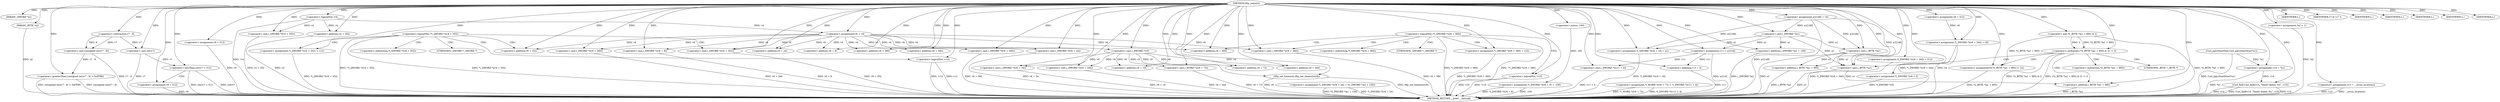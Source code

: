 digraph tftp_connect {  
"1000113" [label = "(METHOD,tftp_connect)" ]
"1000327" [label = "(METHOD_RETURN,__int64 __fastcall)" ]
"1000114" [label = "(PARAM,_QWORD *a1)" ]
"1000115" [label = "(PARAM,_BYTE *a2)" ]
"1000129" [label = "(<operator>.assignment,a1[148] = v4)" ]
"1000135" [label = "(<operator>.logicalNot,!v4)" ]
"1000137" [label = "(IDENTIFIER,L,)" ]
"1000138" [label = "(<operator>.assignment,v6 = v4)" ]
"1000142" [label = "(IDENTIFIER,v7,if ( v7 ))" ]
"1000145" [label = "(<operator>.greaterThan,(unsigned int)(v7 - 8) > 0xFFB0)" ]
"1000146" [label = "(<operator>.cast,(unsigned int)(v7 - 8))" ]
"1000148" [label = "(<operator>.subtraction,v7 - 8)" ]
"1000152" [label = "(IDENTIFIER,L,)" ]
"1000154" [label = "(<operator>.lessThan,(int)v7 < 512)" ]
"1000155" [label = "(<operator>.cast,(int)v7)" ]
"1000159" [label = "(<operator>.assignment,v9 = 512)" ]
"1000165" [label = "(<operator>.assignment,v8 = 512)" ]
"1000168" [label = "(<operator>.assignment,v9 = 512)" ]
"1000172" [label = "(<operator>.logicalNot,!*(_QWORD *)(v4 + 352))" ]
"1000174" [label = "(<operator>.cast,(_QWORD *)(v4 + 352))" ]
"1000176" [label = "(<operator>.addition,v4 + 352)" ]
"1000180" [label = "(<operator>.assignment,*(_QWORD *)(v6 + 352) = v12)" ]
"1000182" [label = "(<operator>.cast,(_QWORD *)(v6 + 352))" ]
"1000184" [label = "(<operator>.addition,v6 + 352)" ]
"1000189" [label = "(<operator>.logicalNot,!v12)" ]
"1000191" [label = "(IDENTIFIER,L,)" ]
"1000193" [label = "(<operator>.logicalNot,!*(_QWORD *)(v6 + 360))" ]
"1000195" [label = "(<operator>.cast,(_QWORD *)(v6 + 360))" ]
"1000197" [label = "(<operator>.addition,v6 + 360)" ]
"1000201" [label = "(<operator>.assignment,*(_QWORD *)(v6 + 360) = v10)" ]
"1000203" [label = "(<operator>.cast,(_QWORD *)(v6 + 360))" ]
"1000205" [label = "(<operator>.addition,v6 + 360)" ]
"1000210" [label = "(<operator>.logicalNot,!v10)" ]
"1000212" [label = "(IDENTIFIER,L,)" ]
"1000213" [label = "(<operator>.assignment,*(_DWORD *)(v6 + 24) = *((_DWORD *)a1 + 156))" ]
"1000215" [label = "(<operator>.cast,(_DWORD *)(v6 + 24))" ]
"1000217" [label = "(<operator>.addition,v6 + 24)" ]
"1000221" [label = "(<operator>.addition,(_DWORD *)a1 + 156)" ]
"1000222" [label = "(<operator>.cast,(_DWORD *)a1)" ]
"1000226" [label = "(<operator>.assignment,*(_DWORD *)(v6 + 8) = -100)" ]
"1000228" [label = "(<operator>.cast,(_DWORD *)(v6 + 8))" ]
"1000230" [label = "(<operator>.addition,v6 + 8)" ]
"1000233" [label = "(<operator>.minus,-100)" ]
"1000235" [label = "(<operator>.assignment,*(_DWORD *)(v6 + 340) = 512)" ]
"1000237" [label = "(<operator>.cast,(_DWORD *)(v6 + 340))" ]
"1000239" [label = "(<operator>.addition,v6 + 340)" ]
"1000243" [label = "(<operator>.assignment,v11 = a1[14])" ]
"1000248" [label = "(<operator>.assignment,*(_DWORD *)v6 = 0)" ]
"1000250" [label = "(<operator>.cast,(_DWORD *)v6)" ]
"1000254" [label = "(<operator>.assignment,*(_QWORD *)(v6 + 16) = a1)" ]
"1000256" [label = "(<operator>.cast,(_QWORD *)(v6 + 16))" ]
"1000258" [label = "(<operator>.addition,v6 + 16)" ]
"1000262" [label = "(<operator>.assignment,*(_WORD *)(v6 + 72) = *(_DWORD *)(v11 + 4))" ]
"1000264" [label = "(<operator>.cast,(_WORD *)(v6 + 72))" ]
"1000266" [label = "(<operator>.addition,v6 + 72)" ]
"1000270" [label = "(<operator>.cast,(_DWORD *)(v11 + 4))" ]
"1000272" [label = "(<operator>.addition,v11 + 4)" ]
"1000275" [label = "(<operator>.assignment,*(_DWORD *)(v6 + 344) = v8)" ]
"1000277" [label = "(<operator>.cast,(_DWORD *)(v6 + 344))" ]
"1000279" [label = "(<operator>.addition,v6 + 344)" ]
"1000283" [label = "(tftp_set_timeouts,tftp_set_timeouts(v6))" ]
"1000286" [label = "(<operator>.notEquals,(*((_BYTE *)a1 + 895) & 2) != 0)" ]
"1000287" [label = "(<operator>.and,*((_BYTE *)a1 + 895) & 2)" ]
"1000289" [label = "(<operator>.addition,(_BYTE *)a1 + 895)" ]
"1000290" [label = "(<operator>.cast,(_BYTE *)a1)" ]
"1000298" [label = "(<operators>.assignmentOr,*((_BYTE *)a1 + 895) |= 2u)" ]
"1000300" [label = "(<operator>.addition,(_BYTE *)a1 + 895)" ]
"1000301" [label = "(<operator>.cast,(_BYTE *)a1)" ]
"1000307" [label = "(Curl_pgrsStartNow,Curl_pgrsStartNow(*a1))" ]
"1000310" [label = "(<operator>.assignment,*a2 = 1)" ]
"1000314" [label = "(IDENTIFIER,L,)" ]
"1000315" [label = "(<operator>.assignment,v13 = __errno_location())" ]
"1000318" [label = "(<operator>.assignment,v14 = *a1)" ]
"1000322" [label = "(Curl_failf,Curl_failf(v14, \"bind() failed; %s\", v15))" ]
"1000326" [label = "(IDENTIFIER,L,)" ]
"1000181" [label = "(<operator>.indirection,*(_QWORD *)(v6 + 352))" ]
"1000183" [label = "(UNKNOWN,_QWORD *,_QWORD *)" ]
"1000202" [label = "(<operator>.indirection,*(_QWORD *)(v6 + 360))" ]
"1000204" [label = "(UNKNOWN,_QWORD *,_QWORD *)" ]
"1000299" [label = "(<operator>.indirection,*((_BYTE *)a1 + 895))" ]
"1000302" [label = "(UNKNOWN,_BYTE *,_BYTE *)" ]
  "1000135" -> "1000327"  [ label = "DDG: !v4"] 
  "1000180" -> "1000327"  [ label = "DDG: *(_QWORD *)(v6 + 352)"] 
  "1000193" -> "1000327"  [ label = "DDG: *(_QWORD *)(v6 + 360)"] 
  "1000203" -> "1000327"  [ label = "DDG: v6 + 360"] 
  "1000315" -> "1000327"  [ label = "DDG: v13"] 
  "1000307" -> "1000327"  [ label = "DDG: Curl_pgrsStartNow(*a1)"] 
  "1000322" -> "1000327"  [ label = "DDG: Curl_failf(v14, \"bind() failed; %s\", v15)"] 
  "1000322" -> "1000327"  [ label = "DDG: v15"] 
  "1000189" -> "1000327"  [ label = "DDG: !v12"] 
  "1000237" -> "1000327"  [ label = "DDG: v6 + 340"] 
  "1000262" -> "1000327"  [ label = "DDG: *(_DWORD *)(v11 + 4)"] 
  "1000226" -> "1000327"  [ label = "DDG: -100"] 
  "1000256" -> "1000327"  [ label = "DDG: v6 + 16"] 
  "1000182" -> "1000327"  [ label = "DDG: v6 + 352"] 
  "1000155" -> "1000327"  [ label = "DDG: v7"] 
  "1000215" -> "1000327"  [ label = "DDG: v6 + 24"] 
  "1000228" -> "1000327"  [ label = "DDG: v6 + 8"] 
  "1000210" -> "1000327"  [ label = "DDG: v10"] 
  "1000322" -> "1000327"  [ label = "DDG: v14"] 
  "1000289" -> "1000327"  [ label = "DDG: (_BYTE *)a1"] 
  "1000129" -> "1000327"  [ label = "DDG: a1[148]"] 
  "1000270" -> "1000327"  [ label = "DDG: v11 + 4"] 
  "1000318" -> "1000327"  [ label = "DDG: *a1"] 
  "1000283" -> "1000327"  [ label = "DDG: tftp_set_timeouts(v6)"] 
  "1000213" -> "1000327"  [ label = "DDG: *((_DWORD *)a1 + 156)"] 
  "1000300" -> "1000327"  [ label = "DDG: (_BYTE *)a1"] 
  "1000213" -> "1000327"  [ label = "DDG: *(_DWORD *)(v6 + 24)"] 
  "1000264" -> "1000327"  [ label = "DDG: v6 + 72"] 
  "1000226" -> "1000327"  [ label = "DDG: *(_DWORD *)(v6 + 8)"] 
  "1000290" -> "1000327"  [ label = "DDG: a1"] 
  "1000146" -> "1000327"  [ label = "DDG: v7 - 8"] 
  "1000235" -> "1000327"  [ label = "DDG: *(_DWORD *)(v6 + 340)"] 
  "1000154" -> "1000327"  [ label = "DDG: (int)v7"] 
  "1000275" -> "1000327"  [ label = "DDG: v8"] 
  "1000189" -> "1000327"  [ label = "DDG: v12"] 
  "1000115" -> "1000327"  [ label = "DDG: a2"] 
  "1000262" -> "1000327"  [ label = "DDG: *(_WORD *)(v6 + 72)"] 
  "1000254" -> "1000327"  [ label = "DDG: *(_QWORD *)(v6 + 16)"] 
  "1000221" -> "1000327"  [ label = "DDG: (_DWORD *)a1"] 
  "1000287" -> "1000327"  [ label = "DDG: *((_BYTE *)a1 + 895)"] 
  "1000193" -> "1000327"  [ label = "DDG: !*(_QWORD *)(v6 + 360)"] 
  "1000277" -> "1000327"  [ label = "DDG: v6 + 344"] 
  "1000248" -> "1000327"  [ label = "DDG: *(_DWORD *)v6"] 
  "1000286" -> "1000327"  [ label = "DDG: (*((_BYTE *)a1 + 895) & 2) != 0"] 
  "1000301" -> "1000327"  [ label = "DDG: a1"] 
  "1000310" -> "1000327"  [ label = "DDG: *a2"] 
  "1000286" -> "1000327"  [ label = "DDG: *((_BYTE *)a1 + 895) & 2"] 
  "1000315" -> "1000327"  [ label = "DDG: __errno_location()"] 
  "1000272" -> "1000327"  [ label = "DDG: v11"] 
  "1000176" -> "1000327"  [ label = "DDG: v4"] 
  "1000174" -> "1000327"  [ label = "DDG: v4 + 352"] 
  "1000298" -> "1000327"  [ label = "DDG: *((_BYTE *)a1 + 895)"] 
  "1000168" -> "1000327"  [ label = "DDG: v9"] 
  "1000145" -> "1000327"  [ label = "DDG: (unsigned int)(v7 - 8) > 0xFFB0"] 
  "1000172" -> "1000327"  [ label = "DDG: *(_QWORD *)(v4 + 352)"] 
  "1000210" -> "1000327"  [ label = "DDG: !v10"] 
  "1000283" -> "1000327"  [ label = "DDG: v6"] 
  "1000159" -> "1000327"  [ label = "DDG: v9"] 
  "1000275" -> "1000327"  [ label = "DDG: *(_DWORD *)(v6 + 344)"] 
  "1000172" -> "1000327"  [ label = "DDG: !*(_QWORD *)(v4 + 352)"] 
  "1000201" -> "1000327"  [ label = "DDG: *(_QWORD *)(v6 + 360)"] 
  "1000195" -> "1000327"  [ label = "DDG: v6 + 360"] 
  "1000154" -> "1000327"  [ label = "DDG: (int)v7 < 512"] 
  "1000145" -> "1000327"  [ label = "DDG: (unsigned int)(v7 - 8)"] 
  "1000243" -> "1000327"  [ label = "DDG: a1[14]"] 
  "1000113" -> "1000114"  [ label = "DDG: "] 
  "1000113" -> "1000115"  [ label = "DDG: "] 
  "1000113" -> "1000129"  [ label = "DDG: "] 
  "1000113" -> "1000135"  [ label = "DDG: "] 
  "1000113" -> "1000137"  [ label = "DDG: "] 
  "1000135" -> "1000138"  [ label = "DDG: v4"] 
  "1000113" -> "1000138"  [ label = "DDG: "] 
  "1000113" -> "1000142"  [ label = "DDG: "] 
  "1000146" -> "1000145"  [ label = "DDG: v7 - 8"] 
  "1000148" -> "1000146"  [ label = "DDG: v7"] 
  "1000148" -> "1000146"  [ label = "DDG: 8"] 
  "1000113" -> "1000148"  [ label = "DDG: "] 
  "1000113" -> "1000145"  [ label = "DDG: "] 
  "1000113" -> "1000152"  [ label = "DDG: "] 
  "1000155" -> "1000154"  [ label = "DDG: v7"] 
  "1000148" -> "1000155"  [ label = "DDG: v7"] 
  "1000113" -> "1000155"  [ label = "DDG: "] 
  "1000113" -> "1000154"  [ label = "DDG: "] 
  "1000113" -> "1000159"  [ label = "DDG: "] 
  "1000113" -> "1000165"  [ label = "DDG: "] 
  "1000113" -> "1000168"  [ label = "DDG: "] 
  "1000113" -> "1000174"  [ label = "DDG: "] 
  "1000135" -> "1000174"  [ label = "DDG: v4"] 
  "1000113" -> "1000176"  [ label = "DDG: "] 
  "1000135" -> "1000176"  [ label = "DDG: v4"] 
  "1000113" -> "1000180"  [ label = "DDG: "] 
  "1000138" -> "1000182"  [ label = "DDG: v6"] 
  "1000113" -> "1000182"  [ label = "DDG: "] 
  "1000138" -> "1000184"  [ label = "DDG: v6"] 
  "1000113" -> "1000184"  [ label = "DDG: "] 
  "1000113" -> "1000189"  [ label = "DDG: "] 
  "1000113" -> "1000191"  [ label = "DDG: "] 
  "1000138" -> "1000195"  [ label = "DDG: v6"] 
  "1000113" -> "1000195"  [ label = "DDG: "] 
  "1000138" -> "1000197"  [ label = "DDG: v6"] 
  "1000113" -> "1000197"  [ label = "DDG: "] 
  "1000113" -> "1000201"  [ label = "DDG: "] 
  "1000113" -> "1000203"  [ label = "DDG: "] 
  "1000138" -> "1000203"  [ label = "DDG: v6"] 
  "1000113" -> "1000205"  [ label = "DDG: "] 
  "1000138" -> "1000205"  [ label = "DDG: v6"] 
  "1000113" -> "1000210"  [ label = "DDG: "] 
  "1000113" -> "1000212"  [ label = "DDG: "] 
  "1000113" -> "1000215"  [ label = "DDG: "] 
  "1000138" -> "1000215"  [ label = "DDG: v6"] 
  "1000113" -> "1000217"  [ label = "DDG: "] 
  "1000138" -> "1000217"  [ label = "DDG: v6"] 
  "1000222" -> "1000221"  [ label = "DDG: a1"] 
  "1000129" -> "1000222"  [ label = "DDG: a1[148]"] 
  "1000113" -> "1000222"  [ label = "DDG: "] 
  "1000113" -> "1000221"  [ label = "DDG: "] 
  "1000233" -> "1000226"  [ label = "DDG: 100"] 
  "1000113" -> "1000228"  [ label = "DDG: "] 
  "1000138" -> "1000228"  [ label = "DDG: v6"] 
  "1000113" -> "1000230"  [ label = "DDG: "] 
  "1000138" -> "1000230"  [ label = "DDG: v6"] 
  "1000113" -> "1000233"  [ label = "DDG: "] 
  "1000113" -> "1000235"  [ label = "DDG: "] 
  "1000113" -> "1000237"  [ label = "DDG: "] 
  "1000138" -> "1000237"  [ label = "DDG: v6"] 
  "1000113" -> "1000239"  [ label = "DDG: "] 
  "1000138" -> "1000239"  [ label = "DDG: v6"] 
  "1000222" -> "1000243"  [ label = "DDG: a1"] 
  "1000113" -> "1000243"  [ label = "DDG: "] 
  "1000113" -> "1000248"  [ label = "DDG: "] 
  "1000113" -> "1000250"  [ label = "DDG: "] 
  "1000138" -> "1000250"  [ label = "DDG: v6"] 
  "1000129" -> "1000254"  [ label = "DDG: a1[148]"] 
  "1000222" -> "1000254"  [ label = "DDG: a1"] 
  "1000113" -> "1000254"  [ label = "DDG: "] 
  "1000250" -> "1000256"  [ label = "DDG: v6"] 
  "1000113" -> "1000256"  [ label = "DDG: "] 
  "1000250" -> "1000258"  [ label = "DDG: v6"] 
  "1000113" -> "1000258"  [ label = "DDG: "] 
  "1000113" -> "1000264"  [ label = "DDG: "] 
  "1000250" -> "1000264"  [ label = "DDG: v6"] 
  "1000113" -> "1000266"  [ label = "DDG: "] 
  "1000250" -> "1000266"  [ label = "DDG: v6"] 
  "1000243" -> "1000270"  [ label = "DDG: v11"] 
  "1000113" -> "1000270"  [ label = "DDG: "] 
  "1000243" -> "1000272"  [ label = "DDG: v11"] 
  "1000113" -> "1000272"  [ label = "DDG: "] 
  "1000165" -> "1000275"  [ label = "DDG: v8"] 
  "1000113" -> "1000275"  [ label = "DDG: "] 
  "1000113" -> "1000277"  [ label = "DDG: "] 
  "1000250" -> "1000277"  [ label = "DDG: v6"] 
  "1000113" -> "1000279"  [ label = "DDG: "] 
  "1000250" -> "1000279"  [ label = "DDG: v6"] 
  "1000113" -> "1000283"  [ label = "DDG: "] 
  "1000250" -> "1000283"  [ label = "DDG: v6"] 
  "1000287" -> "1000286"  [ label = "DDG: *((_BYTE *)a1 + 895)"] 
  "1000287" -> "1000286"  [ label = "DDG: 2"] 
  "1000290" -> "1000289"  [ label = "DDG: a1"] 
  "1000129" -> "1000290"  [ label = "DDG: a1[148]"] 
  "1000113" -> "1000290"  [ label = "DDG: "] 
  "1000222" -> "1000290"  [ label = "DDG: a1"] 
  "1000113" -> "1000289"  [ label = "DDG: "] 
  "1000113" -> "1000287"  [ label = "DDG: "] 
  "1000113" -> "1000286"  [ label = "DDG: "] 
  "1000113" -> "1000298"  [ label = "DDG: "] 
  "1000287" -> "1000298"  [ label = "DDG: *((_BYTE *)a1 + 895)"] 
  "1000301" -> "1000300"  [ label = "DDG: a1"] 
  "1000129" -> "1000301"  [ label = "DDG: a1[148]"] 
  "1000290" -> "1000301"  [ label = "DDG: a1"] 
  "1000113" -> "1000301"  [ label = "DDG: "] 
  "1000222" -> "1000301"  [ label = "DDG: a1"] 
  "1000113" -> "1000300"  [ label = "DDG: "] 
  "1000113" -> "1000310"  [ label = "DDG: "] 
  "1000113" -> "1000314"  [ label = "DDG: "] 
  "1000113" -> "1000315"  [ label = "DDG: "] 
  "1000307" -> "1000318"  [ label = "DDG: *a1"] 
  "1000113" -> "1000318"  [ label = "DDG: "] 
  "1000318" -> "1000322"  [ label = "DDG: v14"] 
  "1000113" -> "1000322"  [ label = "DDG: "] 
  "1000113" -> "1000326"  [ label = "DDG: "] 
  "1000154" -> "1000159"  [ label = "CDG: "] 
  "1000172" -> "1000189"  [ label = "CDG: "] 
  "1000172" -> "1000184"  [ label = "CDG: "] 
  "1000172" -> "1000183"  [ label = "CDG: "] 
  "1000172" -> "1000182"  [ label = "CDG: "] 
  "1000172" -> "1000181"  [ label = "CDG: "] 
  "1000172" -> "1000180"  [ label = "CDG: "] 
  "1000193" -> "1000205"  [ label = "CDG: "] 
  "1000193" -> "1000204"  [ label = "CDG: "] 
  "1000193" -> "1000203"  [ label = "CDG: "] 
  "1000193" -> "1000202"  [ label = "CDG: "] 
  "1000193" -> "1000201"  [ label = "CDG: "] 
  "1000193" -> "1000210"  [ label = "CDG: "] 
  "1000286" -> "1000302"  [ label = "CDG: "] 
  "1000286" -> "1000301"  [ label = "CDG: "] 
  "1000286" -> "1000300"  [ label = "CDG: "] 
  "1000286" -> "1000299"  [ label = "CDG: "] 
  "1000286" -> "1000298"  [ label = "CDG: "] 
}

